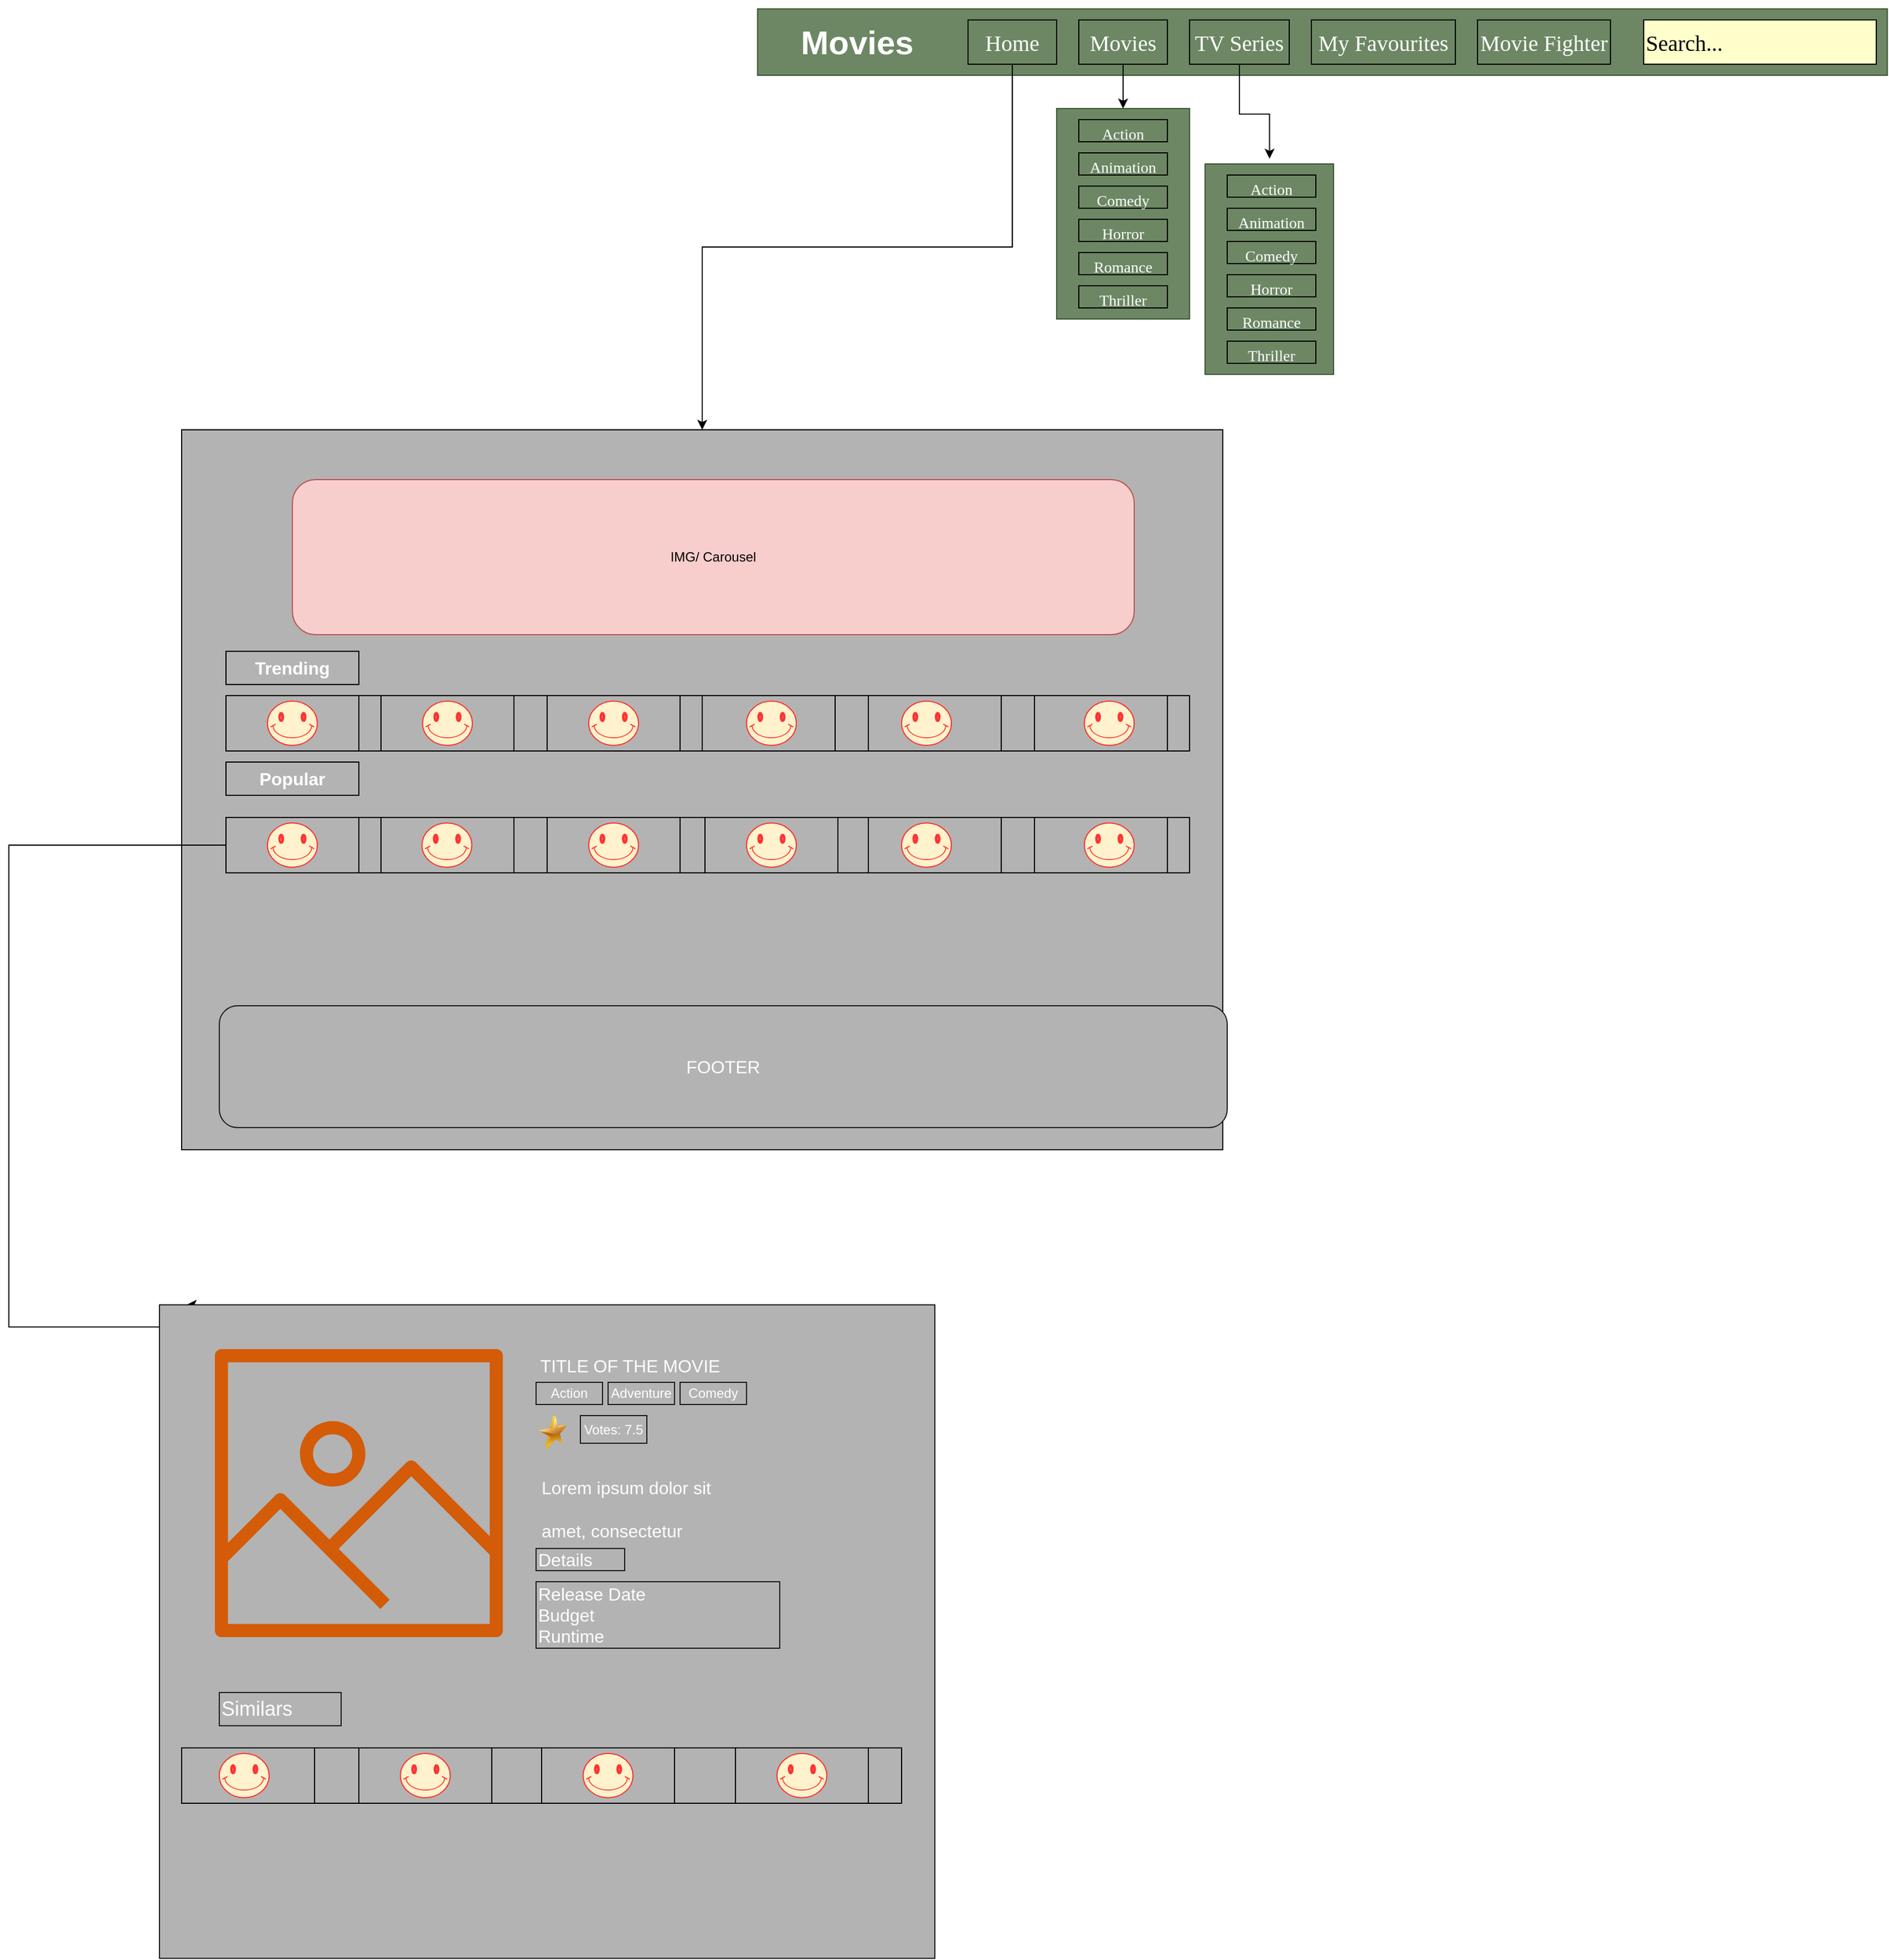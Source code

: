 <mxfile version="20.2.7" type="device"><diagram id="IPJcLwp9kDLal-hFJej7" name="Page-1"><mxGraphModel dx="2253" dy="790" grid="1" gridSize="10" guides="1" tooltips="1" connect="1" arrows="1" fold="1" page="1" pageScale="1" pageWidth="827" pageHeight="1169" math="0" shadow="0"><root><mxCell id="0"/><mxCell id="1" parent="0"/><mxCell id="SIQblrQ-zjUYk9HLzAwQ-1" value="" style="rounded=0;whiteSpace=wrap;html=1;fillColor=#6d8764;strokeColor=#3A5431;fontColor=#ffffff;" parent="1" vertex="1"><mxGeometry x="-110" y="20" width="1020" height="60" as="geometry"/></mxCell><mxCell id="SIQblrQ-zjUYk9HLzAwQ-2" value="&lt;h1 style=&quot;font-size: 30px;&quot;&gt;&lt;font color=&quot;#ffffff&quot;&gt;Movies&lt;/font&gt;&lt;/h1&gt;" style="rounded=0;whiteSpace=wrap;html=1;fillColor=none;strokeColor=none;" parent="1" vertex="1"><mxGeometry x="-100" y="20" width="160" height="60" as="geometry"/></mxCell><mxCell id="RTSsHCH9T5dpLHSOBeqH-1" style="edgeStyle=orthogonalEdgeStyle;rounded=0;orthogonalLoop=1;jettySize=auto;html=1;" parent="1" source="SIQblrQ-zjUYk9HLzAwQ-3" target="RTSsHCH9T5dpLHSOBeqH-2" edge="1"><mxGeometry relative="1" as="geometry"><mxPoint x="-190" y="430" as="targetPoint"/></mxGeometry></mxCell><mxCell id="SIQblrQ-zjUYk9HLzAwQ-3" value="Home" style="rounded=0;whiteSpace=wrap;html=1;fontFamily=Times New Roman;fontSize=20;fontColor=#FFFFFF;fillColor=none;" parent="1" vertex="1"><mxGeometry x="80" y="30" width="80" height="40" as="geometry"/></mxCell><mxCell id="SIQblrQ-zjUYk9HLzAwQ-10" style="edgeStyle=orthogonalEdgeStyle;rounded=0;orthogonalLoop=1;jettySize=auto;html=1;fontFamily=Times New Roman;fontSize=20;fontColor=#000000;" parent="1" source="SIQblrQ-zjUYk9HLzAwQ-4" edge="1"><mxGeometry relative="1" as="geometry"><mxPoint x="220" y="110" as="targetPoint"/></mxGeometry></mxCell><mxCell id="SIQblrQ-zjUYk9HLzAwQ-4" value="Movies" style="rounded=0;whiteSpace=wrap;html=1;fontFamily=Times New Roman;fontSize=20;fontColor=#FFFFFF;fillColor=none;" parent="1" vertex="1"><mxGeometry x="180" y="30" width="80" height="40" as="geometry"/></mxCell><mxCell id="SIQblrQ-zjUYk9HLzAwQ-24" style="edgeStyle=orthogonalEdgeStyle;rounded=0;orthogonalLoop=1;jettySize=auto;html=1;entryX=0.502;entryY=-0.025;entryDx=0;entryDy=0;entryPerimeter=0;fontFamily=Times New Roman;fontSize=14;fontColor=#000000;" parent="1" source="SIQblrQ-zjUYk9HLzAwQ-5" target="SIQblrQ-zjUYk9HLzAwQ-23" edge="1"><mxGeometry relative="1" as="geometry"/></mxCell><mxCell id="SIQblrQ-zjUYk9HLzAwQ-5" value="TV Series" style="rounded=0;whiteSpace=wrap;html=1;fontFamily=Times New Roman;fontSize=20;fontColor=#FFFFFF;fillColor=none;" parent="1" vertex="1"><mxGeometry x="280" y="30" width="90" height="40" as="geometry"/></mxCell><mxCell id="SIQblrQ-zjUYk9HLzAwQ-6" value="My Favourites" style="rounded=0;whiteSpace=wrap;html=1;fontFamily=Times New Roman;fontSize=20;fontColor=#FFFFFF;fillColor=none;" parent="1" vertex="1"><mxGeometry x="390" y="30" width="130" height="40" as="geometry"/></mxCell><mxCell id="SIQblrQ-zjUYk9HLzAwQ-7" value="Search..." style="rounded=0;whiteSpace=wrap;html=1;fontFamily=Times New Roman;fontSize=20;fontColor=#000000;fillColor=#FFFFCC;align=left;" parent="1" vertex="1"><mxGeometry x="690" y="30" width="210" height="40" as="geometry"/></mxCell><mxCell id="SIQblrQ-zjUYk9HLzAwQ-9" value="Movie Fighter" style="rounded=0;whiteSpace=wrap;html=1;fontFamily=Times New Roman;fontSize=20;fontColor=#FFFFFF;fillColor=none;" parent="1" vertex="1"><mxGeometry x="540" y="30" width="120" height="40" as="geometry"/></mxCell><mxCell id="SIQblrQ-zjUYk9HLzAwQ-11" value="" style="verticalLabelPosition=bottom;verticalAlign=top;html=1;shape=mxgraph.basic.rect;fillColor2=none;strokeWidth=1;size=20;indent=5;fontFamily=Times New Roman;fontSize=20;fontColor=#ffffff;fillColor=#6d8764;strokeColor=#3A5431;" parent="1" vertex="1"><mxGeometry x="160" y="110" width="120" height="190" as="geometry"/></mxCell><mxCell id="SIQblrQ-zjUYk9HLzAwQ-15" value="&lt;font style=&quot;font-size: 14px;&quot;&gt;Action&lt;/font&gt;" style="rounded=0;whiteSpace=wrap;html=1;fontFamily=Times New Roman;fontSize=20;fontColor=#FFFFFF;fillColor=none;" parent="1" vertex="1"><mxGeometry x="180" y="120" width="80" height="20" as="geometry"/></mxCell><mxCell id="SIQblrQ-zjUYk9HLzAwQ-16" value="&lt;font style=&quot;font-size: 14px;&quot;&gt;Comedy&lt;/font&gt;" style="rounded=0;whiteSpace=wrap;html=1;fontFamily=Times New Roman;fontSize=20;fontColor=#FFFFFF;fillColor=none;" parent="1" vertex="1"><mxGeometry x="180" y="180" width="80" height="20" as="geometry"/></mxCell><mxCell id="SIQblrQ-zjUYk9HLzAwQ-17" value="&lt;font style=&quot;font-size: 14px;&quot;&gt;Romance&lt;/font&gt;" style="rounded=0;whiteSpace=wrap;html=1;fontFamily=Times New Roman;fontSize=20;fontColor=#FFFFFF;fillColor=none;" parent="1" vertex="1"><mxGeometry x="180" y="240" width="80" height="20" as="geometry"/></mxCell><mxCell id="SIQblrQ-zjUYk9HLzAwQ-18" value="&lt;font style=&quot;font-size: 14px;&quot;&gt;Animation&lt;/font&gt;" style="rounded=0;whiteSpace=wrap;html=1;fontFamily=Times New Roman;fontSize=20;fontColor=#FFFFFF;fillColor=none;" parent="1" vertex="1"><mxGeometry x="180" y="150" width="80" height="20" as="geometry"/></mxCell><mxCell id="SIQblrQ-zjUYk9HLzAwQ-19" value="&lt;font style=&quot;font-size: 14px;&quot;&gt;Horror&lt;/font&gt;" style="rounded=0;whiteSpace=wrap;html=1;fontFamily=Times New Roman;fontSize=20;fontColor=#FFFFFF;fillColor=none;" parent="1" vertex="1"><mxGeometry x="180" y="210" width="80" height="20" as="geometry"/></mxCell><mxCell id="SIQblrQ-zjUYk9HLzAwQ-20" value="&lt;font style=&quot;font-size: 14px;&quot;&gt;Thriller&lt;/font&gt;" style="rounded=0;whiteSpace=wrap;html=1;fontFamily=Times New Roman;fontSize=20;fontColor=#FFFFFF;fillColor=none;" parent="1" vertex="1"><mxGeometry x="180" y="270" width="80" height="20" as="geometry"/></mxCell><mxCell id="SIQblrQ-zjUYk9HLzAwQ-23" value="" style="verticalLabelPosition=bottom;verticalAlign=top;html=1;shape=mxgraph.basic.rect;fillColor2=none;strokeWidth=1;size=20;indent=5;fontFamily=Times New Roman;fontSize=20;fontColor=#ffffff;fillColor=#6d8764;strokeColor=#3A5431;" parent="1" vertex="1"><mxGeometry x="294" y="160" width="116" height="190" as="geometry"/></mxCell><mxCell id="SIQblrQ-zjUYk9HLzAwQ-25" value="&lt;font style=&quot;font-size: 14px;&quot;&gt;Action&lt;/font&gt;" style="rounded=0;whiteSpace=wrap;html=1;fontFamily=Times New Roman;fontSize=20;fontColor=#FFFFFF;fillColor=none;" parent="1" vertex="1"><mxGeometry x="314" y="170" width="80" height="20" as="geometry"/></mxCell><mxCell id="SIQblrQ-zjUYk9HLzAwQ-26" value="&lt;font style=&quot;font-size: 14px;&quot;&gt;Animation&lt;/font&gt;" style="rounded=0;whiteSpace=wrap;html=1;fontFamily=Times New Roman;fontSize=20;fontColor=#FFFFFF;fillColor=none;" parent="1" vertex="1"><mxGeometry x="314" y="200" width="80" height="20" as="geometry"/></mxCell><mxCell id="SIQblrQ-zjUYk9HLzAwQ-27" value="&lt;font style=&quot;font-size: 14px;&quot;&gt;Comedy&lt;/font&gt;" style="rounded=0;whiteSpace=wrap;html=1;fontFamily=Times New Roman;fontSize=20;fontColor=#FFFFFF;fillColor=none;" parent="1" vertex="1"><mxGeometry x="314" y="230" width="80" height="20" as="geometry"/></mxCell><mxCell id="SIQblrQ-zjUYk9HLzAwQ-28" value="&lt;font style=&quot;font-size: 14px;&quot;&gt;Horror&lt;/font&gt;" style="rounded=0;whiteSpace=wrap;html=1;fontFamily=Times New Roman;fontSize=20;fontColor=#FFFFFF;fillColor=none;" parent="1" vertex="1"><mxGeometry x="314" y="260" width="80" height="20" as="geometry"/></mxCell><mxCell id="SIQblrQ-zjUYk9HLzAwQ-29" value="&lt;font style=&quot;font-size: 14px;&quot;&gt;Romance&lt;/font&gt;" style="rounded=0;whiteSpace=wrap;html=1;fontFamily=Times New Roman;fontSize=20;fontColor=#FFFFFF;fillColor=none;" parent="1" vertex="1"><mxGeometry x="314" y="290" width="80" height="20" as="geometry"/></mxCell><mxCell id="SIQblrQ-zjUYk9HLzAwQ-30" value="&lt;font style=&quot;font-size: 14px;&quot;&gt;Thriller&lt;/font&gt;" style="rounded=0;whiteSpace=wrap;html=1;fontFamily=Times New Roman;fontSize=20;fontColor=#FFFFFF;fillColor=none;" parent="1" vertex="1"><mxGeometry x="314" y="320" width="80" height="20" as="geometry"/></mxCell><mxCell id="RTSsHCH9T5dpLHSOBeqH-2" value="" style="rounded=0;whiteSpace=wrap;html=1;fillColor=#B3B3B3;" parent="1" vertex="1"><mxGeometry x="-630" y="400" width="940" height="650" as="geometry"/></mxCell><mxCell id="RTSsHCH9T5dpLHSOBeqH-3" value="IMG/ Carousel" style="rounded=1;whiteSpace=wrap;html=1;fillColor=#f8cecc;strokeColor=#b85450;" parent="1" vertex="1"><mxGeometry x="-530" y="445" width="760" height="140" as="geometry"/></mxCell><mxCell id="RTSsHCH9T5dpLHSOBeqH-4" value="" style="rounded=0;whiteSpace=wrap;html=1;fillColor=#B3B3B3;" parent="1" vertex="1"><mxGeometry x="-590" y="640" width="870" height="50" as="geometry"/></mxCell><mxCell id="RTSsHCH9T5dpLHSOBeqH-5" value="&lt;b style=&quot;&quot;&gt;&lt;font color=&quot;#ffffff&quot; style=&quot;font-size: 16px;&quot;&gt;Trending&lt;/font&gt;&lt;/b&gt;" style="rounded=0;whiteSpace=wrap;html=1;fillColor=#B3B3B3;" parent="1" vertex="1"><mxGeometry x="-590" y="600" width="120" height="30" as="geometry"/></mxCell><mxCell id="RTSsHCH9T5dpLHSOBeqH-7" value="" style="rounded=0;whiteSpace=wrap;html=1;labelBackgroundColor=none;fontSize=16;fontColor=#FFFFFF;fillColor=#B3B3B3;" parent="1" vertex="1"><mxGeometry x="-590" y="640" width="120" height="50" as="geometry"/></mxCell><mxCell id="RTSsHCH9T5dpLHSOBeqH-8" value="" style="rounded=0;whiteSpace=wrap;html=1;labelBackgroundColor=none;fontSize=16;fontColor=#FFFFFF;fillColor=#B3B3B3;" parent="1" vertex="1"><mxGeometry x="-450" y="640" width="120" height="50" as="geometry"/></mxCell><mxCell id="RTSsHCH9T5dpLHSOBeqH-9" value="" style="rounded=0;whiteSpace=wrap;html=1;labelBackgroundColor=none;fontSize=16;fontColor=#FFFFFF;fillColor=#B3B3B3;" parent="1" vertex="1"><mxGeometry x="-300" y="640" width="120" height="50" as="geometry"/></mxCell><mxCell id="RTSsHCH9T5dpLHSOBeqH-10" value="" style="rounded=0;whiteSpace=wrap;html=1;labelBackgroundColor=none;fontSize=16;fontColor=#FFFFFF;fillColor=#B3B3B3;" parent="1" vertex="1"><mxGeometry x="-160" y="640" width="120" height="50" as="geometry"/></mxCell><mxCell id="RTSsHCH9T5dpLHSOBeqH-11" value="" style="rounded=0;whiteSpace=wrap;html=1;labelBackgroundColor=none;fontSize=16;fontColor=#FFFFFF;fillColor=#B3B3B3;" parent="1" vertex="1"><mxGeometry x="-10" y="640" width="120" height="50" as="geometry"/></mxCell><mxCell id="RTSsHCH9T5dpLHSOBeqH-12" value="" style="rounded=0;whiteSpace=wrap;html=1;labelBackgroundColor=none;fontSize=16;fontColor=#FFFFFF;fillColor=#B3B3B3;" parent="1" vertex="1"><mxGeometry x="140" y="640" width="120" height="50" as="geometry"/></mxCell><mxCell id="RTSsHCH9T5dpLHSOBeqH-16" value="" style="verticalLabelPosition=bottom;verticalAlign=top;html=1;shape=mxgraph.basic.smiley;labelBackgroundColor=none;fontSize=16;fillColor=#fff2cc;strokeColor=#FF3333;" parent="1" vertex="1"><mxGeometry x="-552.5" y="645" width="45" height="40" as="geometry"/></mxCell><mxCell id="RTSsHCH9T5dpLHSOBeqH-18" value="" style="verticalLabelPosition=bottom;verticalAlign=top;html=1;shape=mxgraph.basic.smiley;labelBackgroundColor=none;fontSize=16;fillColor=#fff2cc;strokeColor=#FF3333;" parent="1" vertex="1"><mxGeometry x="-412.5" y="645" width="45" height="40" as="geometry"/></mxCell><mxCell id="RTSsHCH9T5dpLHSOBeqH-19" value="" style="verticalLabelPosition=bottom;verticalAlign=top;html=1;shape=mxgraph.basic.smiley;labelBackgroundColor=none;fontSize=16;fillColor=#fff2cc;strokeColor=#FF3333;" parent="1" vertex="1"><mxGeometry x="-262.5" y="645" width="45" height="40" as="geometry"/></mxCell><mxCell id="RTSsHCH9T5dpLHSOBeqH-20" value="" style="verticalLabelPosition=bottom;verticalAlign=top;html=1;shape=mxgraph.basic.smiley;labelBackgroundColor=none;fontSize=16;fillColor=#fff2cc;strokeColor=#FF3333;" parent="1" vertex="1"><mxGeometry x="-120" y="645" width="45" height="40" as="geometry"/></mxCell><mxCell id="RTSsHCH9T5dpLHSOBeqH-21" value="" style="verticalLabelPosition=bottom;verticalAlign=top;html=1;shape=mxgraph.basic.smiley;labelBackgroundColor=none;fontSize=16;fillColor=#fff2cc;strokeColor=#FF3333;" parent="1" vertex="1"><mxGeometry x="20" y="645" width="45" height="40" as="geometry"/></mxCell><mxCell id="RTSsHCH9T5dpLHSOBeqH-22" value="" style="verticalLabelPosition=bottom;verticalAlign=top;html=1;shape=mxgraph.basic.smiley;labelBackgroundColor=none;fontSize=16;fillColor=#fff2cc;strokeColor=#FF3333;" parent="1" vertex="1"><mxGeometry x="185" y="645" width="45" height="40" as="geometry"/></mxCell><mxCell id="RTSsHCH9T5dpLHSOBeqH-23" value="" style="rounded=0;whiteSpace=wrap;html=1;fillColor=#B3B3B3;" parent="1" vertex="1"><mxGeometry x="-590" y="750" width="870" height="50" as="geometry"/></mxCell><mxCell id="RTSsHCH9T5dpLHSOBeqH-44" style="edgeStyle=orthogonalEdgeStyle;rounded=0;orthogonalLoop=1;jettySize=auto;html=1;entryX=0.035;entryY=0;entryDx=0;entryDy=0;entryPerimeter=0;fontSize=16;fontColor=#FFFFFF;" parent="1" source="RTSsHCH9T5dpLHSOBeqH-24" target="RTSsHCH9T5dpLHSOBeqH-43" edge="1"><mxGeometry relative="1" as="geometry"><Array as="points"><mxPoint x="-786" y="775"/><mxPoint x="-786" y="1210"/><mxPoint x="-622" y="1210"/></Array></mxGeometry></mxCell><mxCell id="RTSsHCH9T5dpLHSOBeqH-24" value="" style="rounded=0;whiteSpace=wrap;html=1;labelBackgroundColor=none;fontSize=16;fontColor=#FFFFFF;fillColor=#B3B3B3;" parent="1" vertex="1"><mxGeometry x="-590" y="750" width="120" height="50" as="geometry"/></mxCell><mxCell id="RTSsHCH9T5dpLHSOBeqH-25" value="" style="rounded=0;whiteSpace=wrap;html=1;labelBackgroundColor=none;fontSize=16;fontColor=#FFFFFF;fillColor=#B3B3B3;" parent="1" vertex="1"><mxGeometry x="-450" y="750" width="120" height="50" as="geometry"/></mxCell><mxCell id="RTSsHCH9T5dpLHSOBeqH-26" value="" style="rounded=0;whiteSpace=wrap;html=1;labelBackgroundColor=none;fontSize=16;fontColor=#FFFFFF;fillColor=#B3B3B3;" parent="1" vertex="1"><mxGeometry x="-300" y="750" width="120" height="50" as="geometry"/></mxCell><mxCell id="RTSsHCH9T5dpLHSOBeqH-27" value="" style="rounded=0;whiteSpace=wrap;html=1;labelBackgroundColor=none;fontSize=16;fontColor=#FFFFFF;fillColor=#B3B3B3;" parent="1" vertex="1"><mxGeometry x="-157.5" y="750" width="120" height="50" as="geometry"/></mxCell><mxCell id="RTSsHCH9T5dpLHSOBeqH-28" value="" style="rounded=0;whiteSpace=wrap;html=1;labelBackgroundColor=none;fontSize=16;fontColor=#FFFFFF;fillColor=#B3B3B3;" parent="1" vertex="1"><mxGeometry x="-10" y="750" width="120" height="50" as="geometry"/></mxCell><mxCell id="RTSsHCH9T5dpLHSOBeqH-29" value="" style="rounded=0;whiteSpace=wrap;html=1;labelBackgroundColor=none;fontSize=16;fontColor=#FFFFFF;fillColor=#B3B3B3;" parent="1" vertex="1"><mxGeometry x="140" y="750" width="120" height="50" as="geometry"/></mxCell><mxCell id="RTSsHCH9T5dpLHSOBeqH-30" value="" style="verticalLabelPosition=bottom;verticalAlign=top;html=1;shape=mxgraph.basic.smiley;labelBackgroundColor=none;fontSize=16;fillColor=#fff2cc;strokeColor=#FF3333;" parent="1" vertex="1"><mxGeometry x="-552.5" y="755" width="45" height="40" as="geometry"/></mxCell><mxCell id="RTSsHCH9T5dpLHSOBeqH-31" value="" style="verticalLabelPosition=bottom;verticalAlign=top;html=1;shape=mxgraph.basic.smiley;labelBackgroundColor=none;fontSize=16;fillColor=#fff2cc;strokeColor=#FF3333;" parent="1" vertex="1"><mxGeometry x="-413" y="755" width="45" height="40" as="geometry"/></mxCell><mxCell id="RTSsHCH9T5dpLHSOBeqH-32" value="" style="verticalLabelPosition=bottom;verticalAlign=top;html=1;shape=mxgraph.basic.smiley;labelBackgroundColor=none;fontSize=16;fillColor=#fff2cc;strokeColor=#FF3333;" parent="1" vertex="1"><mxGeometry x="-262.5" y="755" width="45" height="40" as="geometry"/></mxCell><mxCell id="RTSsHCH9T5dpLHSOBeqH-33" value="" style="verticalLabelPosition=bottom;verticalAlign=top;html=1;shape=mxgraph.basic.smiley;labelBackgroundColor=none;fontSize=16;fillColor=#fff2cc;strokeColor=#FF3333;" parent="1" vertex="1"><mxGeometry x="-120" y="755" width="45" height="40" as="geometry"/></mxCell><mxCell id="RTSsHCH9T5dpLHSOBeqH-34" value="" style="verticalLabelPosition=bottom;verticalAlign=top;html=1;shape=mxgraph.basic.smiley;labelBackgroundColor=none;fontSize=16;fillColor=#fff2cc;strokeColor=#FF3333;" parent="1" vertex="1"><mxGeometry x="20" y="755" width="45" height="40" as="geometry"/></mxCell><mxCell id="RTSsHCH9T5dpLHSOBeqH-35" value="" style="verticalLabelPosition=bottom;verticalAlign=top;html=1;shape=mxgraph.basic.smiley;labelBackgroundColor=none;fontSize=16;fillColor=#fff2cc;strokeColor=#FF3333;" parent="1" vertex="1"><mxGeometry x="185" y="755" width="45" height="40" as="geometry"/></mxCell><mxCell id="RTSsHCH9T5dpLHSOBeqH-36" value="&lt;b style=&quot;&quot;&gt;&lt;font color=&quot;#ffffff&quot; style=&quot;font-size: 16px;&quot;&gt;Popular&lt;/font&gt;&lt;/b&gt;" style="rounded=0;whiteSpace=wrap;html=1;fillColor=#B3B3B3;" parent="1" vertex="1"><mxGeometry x="-590" y="700" width="120" height="30" as="geometry"/></mxCell><mxCell id="RTSsHCH9T5dpLHSOBeqH-39" value="FOOTER" style="rounded=1;whiteSpace=wrap;html=1;labelBackgroundColor=none;fontSize=16;fontColor=#FFFFFF;strokeColor=#1A1A1A;fillColor=#B3B3B3;" parent="1" vertex="1"><mxGeometry x="-596" y="920" width="910" height="110" as="geometry"/></mxCell><mxCell id="RTSsHCH9T5dpLHSOBeqH-43" value="" style="rounded=0;whiteSpace=wrap;html=1;labelBackgroundColor=none;fontSize=16;fontColor=#FFFFFF;strokeColor=#1A1A1A;fillColor=#B3B3B3;" parent="1" vertex="1"><mxGeometry x="-650" y="1190" width="700" height="590" as="geometry"/></mxCell><mxCell id="RTSsHCH9T5dpLHSOBeqH-45" value="" style="sketch=0;outlineConnect=0;fontColor=#232F3E;gradientColor=none;fillColor=#D45B07;strokeColor=none;dashed=0;verticalLabelPosition=bottom;verticalAlign=top;align=center;html=1;fontSize=12;fontStyle=0;aspect=fixed;pointerEvents=1;shape=mxgraph.aws4.container_registry_image;labelBackgroundColor=none;" parent="1" vertex="1"><mxGeometry x="-600" y="1230" width="260" height="260" as="geometry"/></mxCell><mxCell id="RTSsHCH9T5dpLHSOBeqH-46" value="TITLE OF THE MOVIE" style="text;html=1;strokeColor=none;fillColor=none;align=center;verticalAlign=middle;whiteSpace=wrap;rounded=0;labelBackgroundColor=none;fontSize=16;fontColor=#FFFFFF;" parent="1" vertex="1"><mxGeometry x="-330" y="1230" width="210" height="30" as="geometry"/></mxCell><mxCell id="RTSsHCH9T5dpLHSOBeqH-47" value="&lt;h1&gt;&lt;span style=&quot;background-color: initial; font-size: 16px; font-weight: normal;&quot;&gt;Lorem ipsum dolor sit amet, consectetur adipisicing elit, sed do eiusmod tempor incididunt ut labore et dolore magna aliqua.&lt;/span&gt;&lt;br&gt;&lt;/h1&gt;" style="text;html=1;strokeColor=none;fillColor=none;spacing=5;spacingTop=-20;whiteSpace=wrap;overflow=hidden;rounded=0;labelBackgroundColor=none;fontSize=16;fontColor=#FFFFFF;" parent="1" vertex="1"><mxGeometry x="-310" y="1320" width="180" height="100" as="geometry"/></mxCell><mxCell id="RTSsHCH9T5dpLHSOBeqH-49" value="Action" style="rounded=0;whiteSpace=wrap;html=1;labelBackgroundColor=none;fontSize=12;fontColor=#FFFFFF;strokeColor=#1A1A1A;fillColor=#B3B3B3;" parent="1" vertex="1"><mxGeometry x="-310" y="1260" width="60" height="20" as="geometry"/></mxCell><mxCell id="RTSsHCH9T5dpLHSOBeqH-50" value="Adventure" style="rounded=0;whiteSpace=wrap;html=1;labelBackgroundColor=none;fontSize=12;fontColor=#FFFFFF;strokeColor=#1A1A1A;fillColor=#B3B3B3;" parent="1" vertex="1"><mxGeometry x="-245" y="1260" width="60" height="20" as="geometry"/></mxCell><mxCell id="RTSsHCH9T5dpLHSOBeqH-51" value="Comedy" style="rounded=0;whiteSpace=wrap;html=1;labelBackgroundColor=none;fontSize=12;fontColor=#FFFFFF;strokeColor=#1A1A1A;fillColor=#B3B3B3;" parent="1" vertex="1"><mxGeometry x="-180" y="1260" width="60" height="20" as="geometry"/></mxCell><mxCell id="RTSsHCH9T5dpLHSOBeqH-52" value="" style="image;html=1;image=img/lib/clip_art/general/Star_128x128.png;labelBackgroundColor=none;fontSize=12;fontColor=#FFFFFF;strokeColor=#1A1A1A;fillColor=#B3B3B3;" parent="1" vertex="1"><mxGeometry x="-310" y="1290" width="30" height="30" as="geometry"/></mxCell><mxCell id="RTSsHCH9T5dpLHSOBeqH-53" value="Votes: 7.5" style="rounded=0;whiteSpace=wrap;html=1;labelBackgroundColor=none;fontSize=12;fontColor=#FFFFFF;strokeColor=#1A1A1A;fillColor=#B3B3B3;" parent="1" vertex="1"><mxGeometry x="-270" y="1290" width="60" height="25" as="geometry"/></mxCell><mxCell id="RTSsHCH9T5dpLHSOBeqH-54" value="&lt;font style=&quot;font-size: 18px;&quot;&gt;Similars&lt;/font&gt;" style="rounded=0;whiteSpace=wrap;html=1;labelBackgroundColor=none;fontSize=12;fontColor=#FFFFFF;strokeColor=#1A1A1A;fillColor=#B3B3B3;align=left;" parent="1" vertex="1"><mxGeometry x="-596" y="1540" width="110" height="30" as="geometry"/></mxCell><mxCell id="RTSsHCH9T5dpLHSOBeqH-55" value="" style="rounded=0;whiteSpace=wrap;html=1;fillColor=#B3B3B3;" parent="1" vertex="1"><mxGeometry x="-630" y="1590" width="650" height="50" as="geometry"/></mxCell><mxCell id="RTSsHCH9T5dpLHSOBeqH-56" value="" style="rounded=0;whiteSpace=wrap;html=1;labelBackgroundColor=none;fontSize=16;fontColor=#FFFFFF;fillColor=#B3B3B3;" parent="1" vertex="1"><mxGeometry x="-630" y="1590" width="120" height="50" as="geometry"/></mxCell><mxCell id="RTSsHCH9T5dpLHSOBeqH-57" value="" style="rounded=0;whiteSpace=wrap;html=1;labelBackgroundColor=none;fontSize=16;fontColor=#FFFFFF;fillColor=#B3B3B3;" parent="1" vertex="1"><mxGeometry x="-470" y="1590" width="120" height="50" as="geometry"/></mxCell><mxCell id="RTSsHCH9T5dpLHSOBeqH-58" value="" style="rounded=0;whiteSpace=wrap;html=1;labelBackgroundColor=none;fontSize=16;fontColor=#FFFFFF;fillColor=#B3B3B3;" parent="1" vertex="1"><mxGeometry x="-305" y="1590" width="120" height="50" as="geometry"/></mxCell><mxCell id="RTSsHCH9T5dpLHSOBeqH-59" value="" style="rounded=0;whiteSpace=wrap;html=1;labelBackgroundColor=none;fontSize=16;fontColor=#FFFFFF;fillColor=#B3B3B3;" parent="1" vertex="1"><mxGeometry x="-130" y="1590" width="120" height="50" as="geometry"/></mxCell><mxCell id="RTSsHCH9T5dpLHSOBeqH-61" value="" style="verticalLabelPosition=bottom;verticalAlign=top;html=1;shape=mxgraph.basic.smiley;labelBackgroundColor=none;fontSize=16;fillColor=#fff2cc;strokeColor=#FF3333;" parent="1" vertex="1"><mxGeometry x="-596" y="1595" width="45" height="40" as="geometry"/></mxCell><mxCell id="RTSsHCH9T5dpLHSOBeqH-62" value="" style="verticalLabelPosition=bottom;verticalAlign=top;html=1;shape=mxgraph.basic.smiley;labelBackgroundColor=none;fontSize=16;fillColor=#fff2cc;strokeColor=#FF3333;" parent="1" vertex="1"><mxGeometry x="-432.5" y="1595" width="45" height="40" as="geometry"/></mxCell><mxCell id="RTSsHCH9T5dpLHSOBeqH-63" value="" style="verticalLabelPosition=bottom;verticalAlign=top;html=1;shape=mxgraph.basic.smiley;labelBackgroundColor=none;fontSize=16;fillColor=#fff2cc;strokeColor=#FF3333;" parent="1" vertex="1"><mxGeometry x="-267.5" y="1595" width="45" height="40" as="geometry"/></mxCell><mxCell id="RTSsHCH9T5dpLHSOBeqH-64" value="" style="verticalLabelPosition=bottom;verticalAlign=top;html=1;shape=mxgraph.basic.smiley;labelBackgroundColor=none;fontSize=16;fillColor=#fff2cc;strokeColor=#FF3333;" parent="1" vertex="1"><mxGeometry x="-92.5" y="1595" width="45" height="40" as="geometry"/></mxCell><mxCell id="RTSsHCH9T5dpLHSOBeqH-65" value="&lt;font style=&quot;font-size: 16px;&quot;&gt;Details&lt;/font&gt;" style="rounded=0;whiteSpace=wrap;html=1;labelBackgroundColor=none;fontSize=12;fontColor=#FFFFFF;strokeColor=#1A1A1A;fillColor=#B3B3B3;align=left;" parent="1" vertex="1"><mxGeometry x="-310" y="1410" width="80" height="20" as="geometry"/></mxCell><mxCell id="RTSsHCH9T5dpLHSOBeqH-66" value="Release Date&lt;br&gt;Budget&lt;br&gt;Runtime" style="rounded=0;whiteSpace=wrap;html=1;labelBackgroundColor=none;fontSize=16;fontColor=#FFFFFF;strokeColor=#1A1A1A;fillColor=#B3B3B3;align=left;" parent="1" vertex="1"><mxGeometry x="-310" y="1440" width="220" height="60" as="geometry"/></mxCell></root></mxGraphModel></diagram></mxfile>